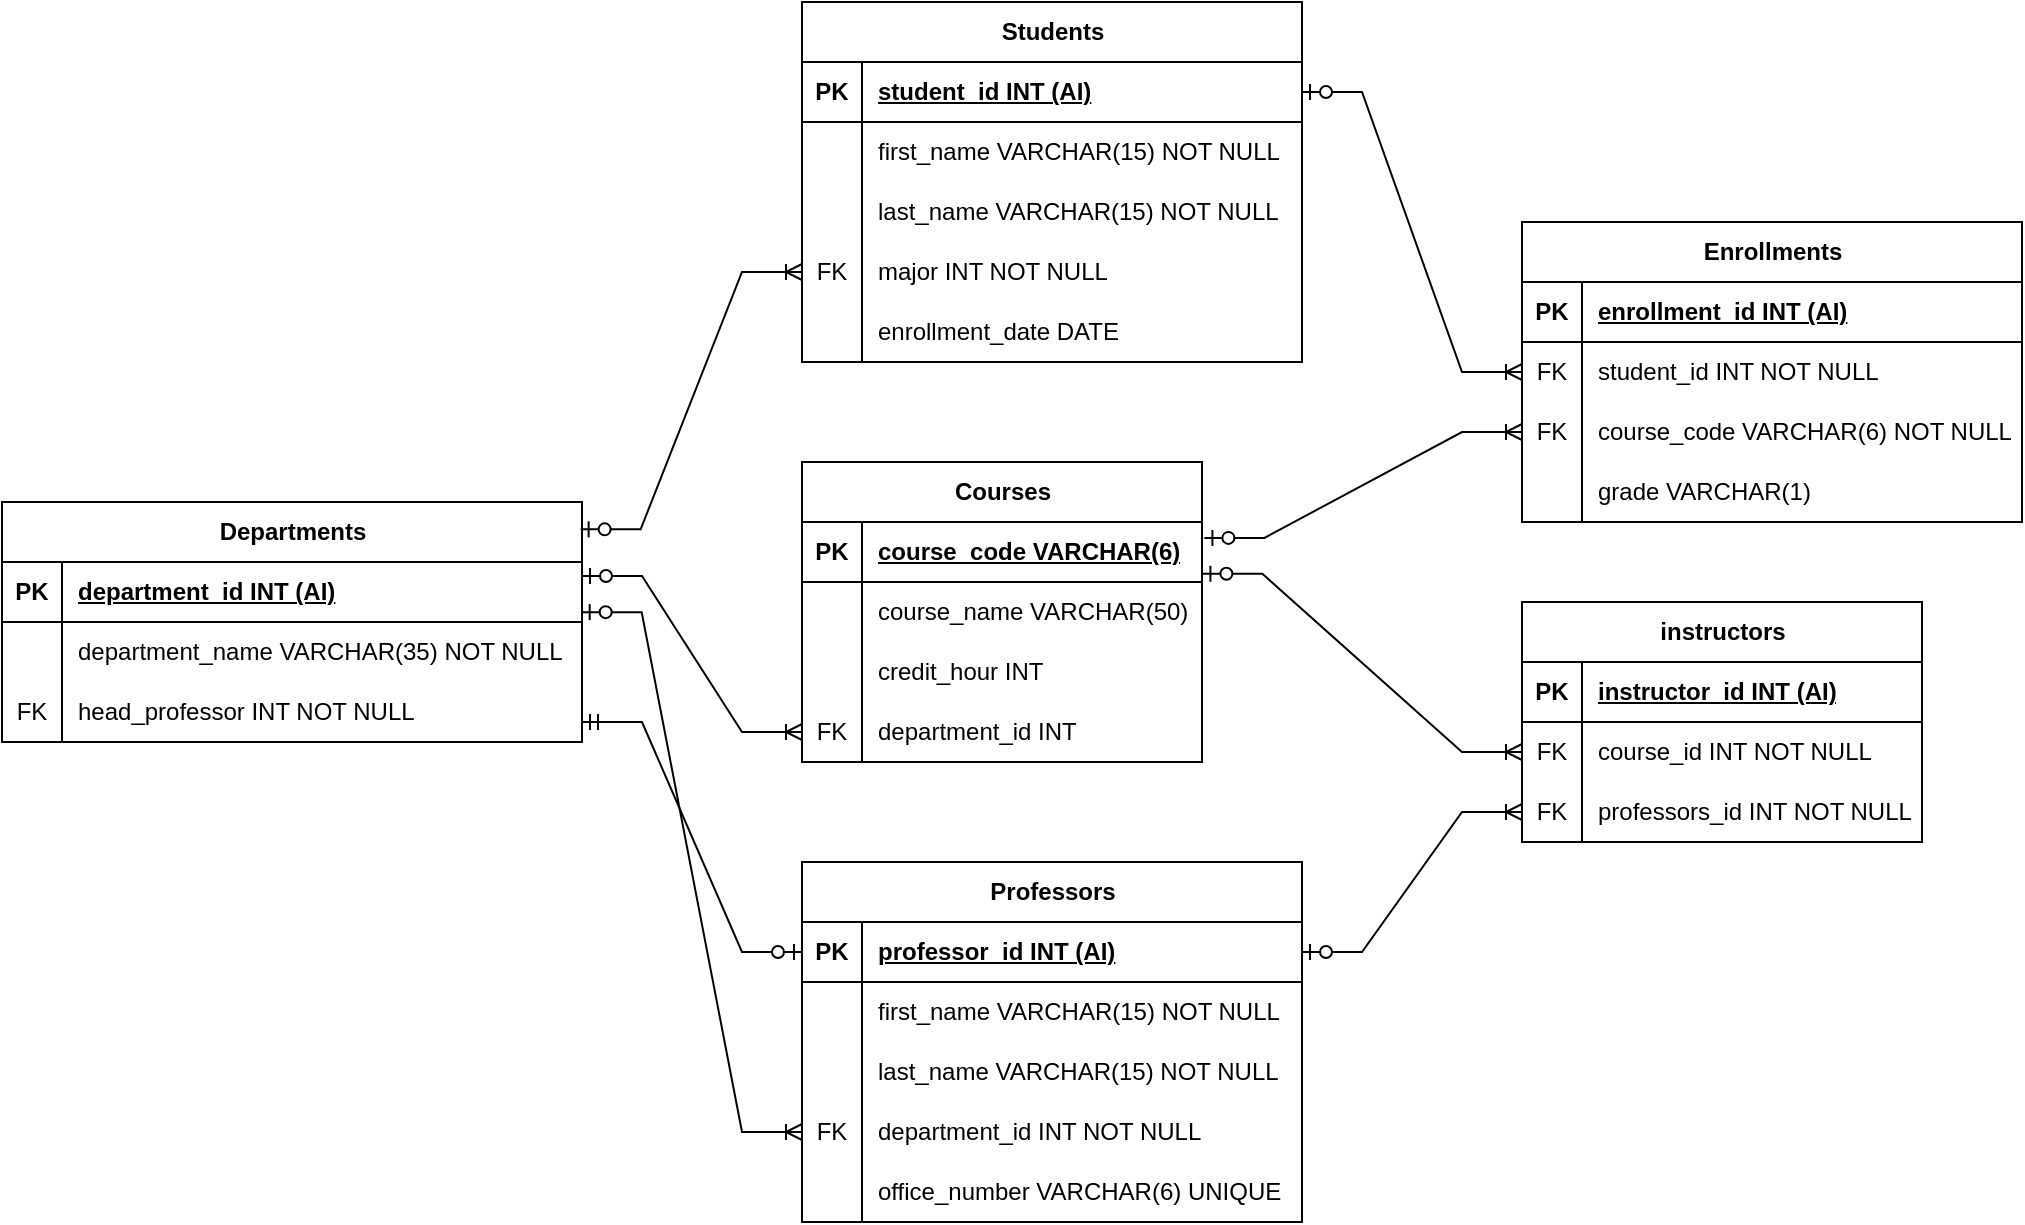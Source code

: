<mxfile version="24.8.6">
  <diagram name="Page-1" id="at6DkX2inMieZsRcQ3of">
    <mxGraphModel dx="1468" dy="1038" grid="1" gridSize="10" guides="1" tooltips="1" connect="1" arrows="1" fold="1" page="1" pageScale="1" pageWidth="1169" pageHeight="827" math="0" shadow="0">
      <root>
        <mxCell id="0" />
        <mxCell id="1" parent="0" />
        <mxCell id="QnaS3vj3eD40TWT0eoMq-1" value="Students" style="shape=table;startSize=30;container=1;collapsible=1;childLayout=tableLayout;fixedRows=1;rowLines=0;fontStyle=1;align=center;resizeLast=1;html=1;" vertex="1" parent="1">
          <mxGeometry x="440" y="60" width="250" height="180" as="geometry" />
        </mxCell>
        <mxCell id="QnaS3vj3eD40TWT0eoMq-2" value="" style="shape=tableRow;horizontal=0;startSize=0;swimlaneHead=0;swimlaneBody=0;fillColor=none;collapsible=0;dropTarget=0;points=[[0,0.5],[1,0.5]];portConstraint=eastwest;top=0;left=0;right=0;bottom=1;" vertex="1" parent="QnaS3vj3eD40TWT0eoMq-1">
          <mxGeometry y="30" width="250" height="30" as="geometry" />
        </mxCell>
        <mxCell id="QnaS3vj3eD40TWT0eoMq-3" value="PK" style="shape=partialRectangle;connectable=0;fillColor=none;top=0;left=0;bottom=0;right=0;fontStyle=1;overflow=hidden;whiteSpace=wrap;html=1;" vertex="1" parent="QnaS3vj3eD40TWT0eoMq-2">
          <mxGeometry width="30" height="30" as="geometry">
            <mxRectangle width="30" height="30" as="alternateBounds" />
          </mxGeometry>
        </mxCell>
        <mxCell id="QnaS3vj3eD40TWT0eoMq-4" value="student_id INT (AI)" style="shape=partialRectangle;connectable=0;fillColor=none;top=0;left=0;bottom=0;right=0;align=left;spacingLeft=6;fontStyle=5;overflow=hidden;whiteSpace=wrap;html=1;" vertex="1" parent="QnaS3vj3eD40TWT0eoMq-2">
          <mxGeometry x="30" width="220" height="30" as="geometry">
            <mxRectangle width="220" height="30" as="alternateBounds" />
          </mxGeometry>
        </mxCell>
        <mxCell id="QnaS3vj3eD40TWT0eoMq-5" value="" style="shape=tableRow;horizontal=0;startSize=0;swimlaneHead=0;swimlaneBody=0;fillColor=none;collapsible=0;dropTarget=0;points=[[0,0.5],[1,0.5]];portConstraint=eastwest;top=0;left=0;right=0;bottom=0;" vertex="1" parent="QnaS3vj3eD40TWT0eoMq-1">
          <mxGeometry y="60" width="250" height="30" as="geometry" />
        </mxCell>
        <mxCell id="QnaS3vj3eD40TWT0eoMq-6" value="" style="shape=partialRectangle;connectable=0;fillColor=none;top=0;left=0;bottom=0;right=0;editable=1;overflow=hidden;whiteSpace=wrap;html=1;" vertex="1" parent="QnaS3vj3eD40TWT0eoMq-5">
          <mxGeometry width="30" height="30" as="geometry">
            <mxRectangle width="30" height="30" as="alternateBounds" />
          </mxGeometry>
        </mxCell>
        <mxCell id="QnaS3vj3eD40TWT0eoMq-7" value="first_name VARCHAR(15) NOT NULL" style="shape=partialRectangle;connectable=0;fillColor=none;top=0;left=0;bottom=0;right=0;align=left;spacingLeft=6;overflow=hidden;whiteSpace=wrap;html=1;" vertex="1" parent="QnaS3vj3eD40TWT0eoMq-5">
          <mxGeometry x="30" width="220" height="30" as="geometry">
            <mxRectangle width="220" height="30" as="alternateBounds" />
          </mxGeometry>
        </mxCell>
        <mxCell id="QnaS3vj3eD40TWT0eoMq-8" value="" style="shape=tableRow;horizontal=0;startSize=0;swimlaneHead=0;swimlaneBody=0;fillColor=none;collapsible=0;dropTarget=0;points=[[0,0.5],[1,0.5]];portConstraint=eastwest;top=0;left=0;right=0;bottom=0;" vertex="1" parent="QnaS3vj3eD40TWT0eoMq-1">
          <mxGeometry y="90" width="250" height="30" as="geometry" />
        </mxCell>
        <mxCell id="QnaS3vj3eD40TWT0eoMq-9" value="" style="shape=partialRectangle;connectable=0;fillColor=none;top=0;left=0;bottom=0;right=0;editable=1;overflow=hidden;whiteSpace=wrap;html=1;" vertex="1" parent="QnaS3vj3eD40TWT0eoMq-8">
          <mxGeometry width="30" height="30" as="geometry">
            <mxRectangle width="30" height="30" as="alternateBounds" />
          </mxGeometry>
        </mxCell>
        <mxCell id="QnaS3vj3eD40TWT0eoMq-10" value="last_name VARCHAR(15) NOT NULL" style="shape=partialRectangle;connectable=0;fillColor=none;top=0;left=0;bottom=0;right=0;align=left;spacingLeft=6;overflow=hidden;whiteSpace=wrap;html=1;" vertex="1" parent="QnaS3vj3eD40TWT0eoMq-8">
          <mxGeometry x="30" width="220" height="30" as="geometry">
            <mxRectangle width="220" height="30" as="alternateBounds" />
          </mxGeometry>
        </mxCell>
        <mxCell id="QnaS3vj3eD40TWT0eoMq-11" value="" style="shape=tableRow;horizontal=0;startSize=0;swimlaneHead=0;swimlaneBody=0;fillColor=none;collapsible=0;dropTarget=0;points=[[0,0.5],[1,0.5]];portConstraint=eastwest;top=0;left=0;right=0;bottom=0;" vertex="1" parent="QnaS3vj3eD40TWT0eoMq-1">
          <mxGeometry y="120" width="250" height="30" as="geometry" />
        </mxCell>
        <mxCell id="QnaS3vj3eD40TWT0eoMq-12" value="FK" style="shape=partialRectangle;connectable=0;fillColor=none;top=0;left=0;bottom=0;right=0;editable=1;overflow=hidden;whiteSpace=wrap;html=1;" vertex="1" parent="QnaS3vj3eD40TWT0eoMq-11">
          <mxGeometry width="30" height="30" as="geometry">
            <mxRectangle width="30" height="30" as="alternateBounds" />
          </mxGeometry>
        </mxCell>
        <mxCell id="QnaS3vj3eD40TWT0eoMq-13" value="major INT NOT NULL" style="shape=partialRectangle;connectable=0;fillColor=none;top=0;left=0;bottom=0;right=0;align=left;spacingLeft=6;overflow=hidden;whiteSpace=wrap;html=1;" vertex="1" parent="QnaS3vj3eD40TWT0eoMq-11">
          <mxGeometry x="30" width="220" height="30" as="geometry">
            <mxRectangle width="220" height="30" as="alternateBounds" />
          </mxGeometry>
        </mxCell>
        <mxCell id="QnaS3vj3eD40TWT0eoMq-14" value="" style="shape=tableRow;horizontal=0;startSize=0;swimlaneHead=0;swimlaneBody=0;fillColor=none;collapsible=0;dropTarget=0;points=[[0,0.5],[1,0.5]];portConstraint=eastwest;top=0;left=0;right=0;bottom=0;" vertex="1" parent="QnaS3vj3eD40TWT0eoMq-1">
          <mxGeometry y="150" width="250" height="30" as="geometry" />
        </mxCell>
        <mxCell id="QnaS3vj3eD40TWT0eoMq-15" value="" style="shape=partialRectangle;connectable=0;fillColor=none;top=0;left=0;bottom=0;right=0;editable=1;overflow=hidden;whiteSpace=wrap;html=1;" vertex="1" parent="QnaS3vj3eD40TWT0eoMq-14">
          <mxGeometry width="30" height="30" as="geometry">
            <mxRectangle width="30" height="30" as="alternateBounds" />
          </mxGeometry>
        </mxCell>
        <mxCell id="QnaS3vj3eD40TWT0eoMq-16" value="enrollment_date DATE" style="shape=partialRectangle;connectable=0;fillColor=none;top=0;left=0;bottom=0;right=0;align=left;spacingLeft=6;overflow=hidden;whiteSpace=wrap;html=1;" vertex="1" parent="QnaS3vj3eD40TWT0eoMq-14">
          <mxGeometry x="30" width="220" height="30" as="geometry">
            <mxRectangle width="220" height="30" as="alternateBounds" />
          </mxGeometry>
        </mxCell>
        <mxCell id="QnaS3vj3eD40TWT0eoMq-17" value="Courses" style="shape=table;startSize=30;container=1;collapsible=1;childLayout=tableLayout;fixedRows=1;rowLines=0;fontStyle=1;align=center;resizeLast=1;html=1;" vertex="1" parent="1">
          <mxGeometry x="440" y="290" width="200" height="150" as="geometry" />
        </mxCell>
        <mxCell id="QnaS3vj3eD40TWT0eoMq-18" value="" style="shape=tableRow;horizontal=0;startSize=0;swimlaneHead=0;swimlaneBody=0;fillColor=none;collapsible=0;dropTarget=0;points=[[0,0.5],[1,0.5]];portConstraint=eastwest;top=0;left=0;right=0;bottom=1;" vertex="1" parent="QnaS3vj3eD40TWT0eoMq-17">
          <mxGeometry y="30" width="200" height="30" as="geometry" />
        </mxCell>
        <mxCell id="QnaS3vj3eD40TWT0eoMq-19" value="PK" style="shape=partialRectangle;connectable=0;fillColor=none;top=0;left=0;bottom=0;right=0;fontStyle=1;overflow=hidden;whiteSpace=wrap;html=1;" vertex="1" parent="QnaS3vj3eD40TWT0eoMq-18">
          <mxGeometry width="30" height="30" as="geometry">
            <mxRectangle width="30" height="30" as="alternateBounds" />
          </mxGeometry>
        </mxCell>
        <mxCell id="QnaS3vj3eD40TWT0eoMq-20" value="course_code VARCHAR(6)" style="shape=partialRectangle;connectable=0;fillColor=none;top=0;left=0;bottom=0;right=0;align=left;spacingLeft=6;fontStyle=5;overflow=hidden;whiteSpace=wrap;html=1;" vertex="1" parent="QnaS3vj3eD40TWT0eoMq-18">
          <mxGeometry x="30" width="170" height="30" as="geometry">
            <mxRectangle width="170" height="30" as="alternateBounds" />
          </mxGeometry>
        </mxCell>
        <mxCell id="QnaS3vj3eD40TWT0eoMq-21" value="" style="shape=tableRow;horizontal=0;startSize=0;swimlaneHead=0;swimlaneBody=0;fillColor=none;collapsible=0;dropTarget=0;points=[[0,0.5],[1,0.5]];portConstraint=eastwest;top=0;left=0;right=0;bottom=0;" vertex="1" parent="QnaS3vj3eD40TWT0eoMq-17">
          <mxGeometry y="60" width="200" height="30" as="geometry" />
        </mxCell>
        <mxCell id="QnaS3vj3eD40TWT0eoMq-22" value="" style="shape=partialRectangle;connectable=0;fillColor=none;top=0;left=0;bottom=0;right=0;editable=1;overflow=hidden;whiteSpace=wrap;html=1;" vertex="1" parent="QnaS3vj3eD40TWT0eoMq-21">
          <mxGeometry width="30" height="30" as="geometry">
            <mxRectangle width="30" height="30" as="alternateBounds" />
          </mxGeometry>
        </mxCell>
        <mxCell id="QnaS3vj3eD40TWT0eoMq-23" value="course_name VARCHAR(50)" style="shape=partialRectangle;connectable=0;fillColor=none;top=0;left=0;bottom=0;right=0;align=left;spacingLeft=6;overflow=hidden;whiteSpace=wrap;html=1;" vertex="1" parent="QnaS3vj3eD40TWT0eoMq-21">
          <mxGeometry x="30" width="170" height="30" as="geometry">
            <mxRectangle width="170" height="30" as="alternateBounds" />
          </mxGeometry>
        </mxCell>
        <mxCell id="QnaS3vj3eD40TWT0eoMq-24" value="" style="shape=tableRow;horizontal=0;startSize=0;swimlaneHead=0;swimlaneBody=0;fillColor=none;collapsible=0;dropTarget=0;points=[[0,0.5],[1,0.5]];portConstraint=eastwest;top=0;left=0;right=0;bottom=0;" vertex="1" parent="QnaS3vj3eD40TWT0eoMq-17">
          <mxGeometry y="90" width="200" height="30" as="geometry" />
        </mxCell>
        <mxCell id="QnaS3vj3eD40TWT0eoMq-25" value="" style="shape=partialRectangle;connectable=0;fillColor=none;top=0;left=0;bottom=0;right=0;editable=1;overflow=hidden;whiteSpace=wrap;html=1;" vertex="1" parent="QnaS3vj3eD40TWT0eoMq-24">
          <mxGeometry width="30" height="30" as="geometry">
            <mxRectangle width="30" height="30" as="alternateBounds" />
          </mxGeometry>
        </mxCell>
        <mxCell id="QnaS3vj3eD40TWT0eoMq-26" value="credit_hour INT" style="shape=partialRectangle;connectable=0;fillColor=none;top=0;left=0;bottom=0;right=0;align=left;spacingLeft=6;overflow=hidden;whiteSpace=wrap;html=1;" vertex="1" parent="QnaS3vj3eD40TWT0eoMq-24">
          <mxGeometry x="30" width="170" height="30" as="geometry">
            <mxRectangle width="170" height="30" as="alternateBounds" />
          </mxGeometry>
        </mxCell>
        <mxCell id="QnaS3vj3eD40TWT0eoMq-79" value="" style="shape=tableRow;horizontal=0;startSize=0;swimlaneHead=0;swimlaneBody=0;fillColor=none;collapsible=0;dropTarget=0;points=[[0,0.5],[1,0.5]];portConstraint=eastwest;top=0;left=0;right=0;bottom=0;" vertex="1" parent="QnaS3vj3eD40TWT0eoMq-17">
          <mxGeometry y="120" width="200" height="30" as="geometry" />
        </mxCell>
        <mxCell id="QnaS3vj3eD40TWT0eoMq-80" value="FK" style="shape=partialRectangle;connectable=0;fillColor=none;top=0;left=0;bottom=0;right=0;editable=1;overflow=hidden;whiteSpace=wrap;html=1;" vertex="1" parent="QnaS3vj3eD40TWT0eoMq-79">
          <mxGeometry width="30" height="30" as="geometry">
            <mxRectangle width="30" height="30" as="alternateBounds" />
          </mxGeometry>
        </mxCell>
        <mxCell id="QnaS3vj3eD40TWT0eoMq-81" value="department_id INT" style="shape=partialRectangle;connectable=0;fillColor=none;top=0;left=0;bottom=0;right=0;align=left;spacingLeft=6;overflow=hidden;whiteSpace=wrap;html=1;" vertex="1" parent="QnaS3vj3eD40TWT0eoMq-79">
          <mxGeometry x="30" width="170" height="30" as="geometry">
            <mxRectangle width="170" height="30" as="alternateBounds" />
          </mxGeometry>
        </mxCell>
        <mxCell id="QnaS3vj3eD40TWT0eoMq-33" value="Professors" style="shape=table;startSize=30;container=1;collapsible=1;childLayout=tableLayout;fixedRows=1;rowLines=0;fontStyle=1;align=center;resizeLast=1;html=1;" vertex="1" parent="1">
          <mxGeometry x="440" y="490" width="250" height="180" as="geometry" />
        </mxCell>
        <mxCell id="QnaS3vj3eD40TWT0eoMq-34" value="" style="shape=tableRow;horizontal=0;startSize=0;swimlaneHead=0;swimlaneBody=0;fillColor=none;collapsible=0;dropTarget=0;points=[[0,0.5],[1,0.5]];portConstraint=eastwest;top=0;left=0;right=0;bottom=1;" vertex="1" parent="QnaS3vj3eD40TWT0eoMq-33">
          <mxGeometry y="30" width="250" height="30" as="geometry" />
        </mxCell>
        <mxCell id="QnaS3vj3eD40TWT0eoMq-35" value="PK" style="shape=partialRectangle;connectable=0;fillColor=none;top=0;left=0;bottom=0;right=0;fontStyle=1;overflow=hidden;whiteSpace=wrap;html=1;" vertex="1" parent="QnaS3vj3eD40TWT0eoMq-34">
          <mxGeometry width="30" height="30" as="geometry">
            <mxRectangle width="30" height="30" as="alternateBounds" />
          </mxGeometry>
        </mxCell>
        <mxCell id="QnaS3vj3eD40TWT0eoMq-36" value="professor_id INT (AI)" style="shape=partialRectangle;connectable=0;fillColor=none;top=0;left=0;bottom=0;right=0;align=left;spacingLeft=6;fontStyle=5;overflow=hidden;whiteSpace=wrap;html=1;" vertex="1" parent="QnaS3vj3eD40TWT0eoMq-34">
          <mxGeometry x="30" width="220" height="30" as="geometry">
            <mxRectangle width="220" height="30" as="alternateBounds" />
          </mxGeometry>
        </mxCell>
        <mxCell id="QnaS3vj3eD40TWT0eoMq-37" value="" style="shape=tableRow;horizontal=0;startSize=0;swimlaneHead=0;swimlaneBody=0;fillColor=none;collapsible=0;dropTarget=0;points=[[0,0.5],[1,0.5]];portConstraint=eastwest;top=0;left=0;right=0;bottom=0;" vertex="1" parent="QnaS3vj3eD40TWT0eoMq-33">
          <mxGeometry y="60" width="250" height="30" as="geometry" />
        </mxCell>
        <mxCell id="QnaS3vj3eD40TWT0eoMq-38" value="" style="shape=partialRectangle;connectable=0;fillColor=none;top=0;left=0;bottom=0;right=0;editable=1;overflow=hidden;whiteSpace=wrap;html=1;" vertex="1" parent="QnaS3vj3eD40TWT0eoMq-37">
          <mxGeometry width="30" height="30" as="geometry">
            <mxRectangle width="30" height="30" as="alternateBounds" />
          </mxGeometry>
        </mxCell>
        <mxCell id="QnaS3vj3eD40TWT0eoMq-39" value="first_name VARCHAR(15) NOT NULL" style="shape=partialRectangle;connectable=0;fillColor=none;top=0;left=0;bottom=0;right=0;align=left;spacingLeft=6;overflow=hidden;whiteSpace=wrap;html=1;" vertex="1" parent="QnaS3vj3eD40TWT0eoMq-37">
          <mxGeometry x="30" width="220" height="30" as="geometry">
            <mxRectangle width="220" height="30" as="alternateBounds" />
          </mxGeometry>
        </mxCell>
        <mxCell id="QnaS3vj3eD40TWT0eoMq-40" value="" style="shape=tableRow;horizontal=0;startSize=0;swimlaneHead=0;swimlaneBody=0;fillColor=none;collapsible=0;dropTarget=0;points=[[0,0.5],[1,0.5]];portConstraint=eastwest;top=0;left=0;right=0;bottom=0;" vertex="1" parent="QnaS3vj3eD40TWT0eoMq-33">
          <mxGeometry y="90" width="250" height="30" as="geometry" />
        </mxCell>
        <mxCell id="QnaS3vj3eD40TWT0eoMq-41" value="" style="shape=partialRectangle;connectable=0;fillColor=none;top=0;left=0;bottom=0;right=0;editable=1;overflow=hidden;whiteSpace=wrap;html=1;" vertex="1" parent="QnaS3vj3eD40TWT0eoMq-40">
          <mxGeometry width="30" height="30" as="geometry">
            <mxRectangle width="30" height="30" as="alternateBounds" />
          </mxGeometry>
        </mxCell>
        <mxCell id="QnaS3vj3eD40TWT0eoMq-42" value="last_name VARCHAR(15) NOT NULL" style="shape=partialRectangle;connectable=0;fillColor=none;top=0;left=0;bottom=0;right=0;align=left;spacingLeft=6;overflow=hidden;whiteSpace=wrap;html=1;" vertex="1" parent="QnaS3vj3eD40TWT0eoMq-40">
          <mxGeometry x="30" width="220" height="30" as="geometry">
            <mxRectangle width="220" height="30" as="alternateBounds" />
          </mxGeometry>
        </mxCell>
        <mxCell id="QnaS3vj3eD40TWT0eoMq-43" value="" style="shape=tableRow;horizontal=0;startSize=0;swimlaneHead=0;swimlaneBody=0;fillColor=none;collapsible=0;dropTarget=0;points=[[0,0.5],[1,0.5]];portConstraint=eastwest;top=0;left=0;right=0;bottom=0;" vertex="1" parent="QnaS3vj3eD40TWT0eoMq-33">
          <mxGeometry y="120" width="250" height="30" as="geometry" />
        </mxCell>
        <mxCell id="QnaS3vj3eD40TWT0eoMq-44" value="FK" style="shape=partialRectangle;connectable=0;fillColor=none;top=0;left=0;bottom=0;right=0;editable=1;overflow=hidden;whiteSpace=wrap;html=1;" vertex="1" parent="QnaS3vj3eD40TWT0eoMq-43">
          <mxGeometry width="30" height="30" as="geometry">
            <mxRectangle width="30" height="30" as="alternateBounds" />
          </mxGeometry>
        </mxCell>
        <mxCell id="QnaS3vj3eD40TWT0eoMq-45" value="department_id INT NOT NULL" style="shape=partialRectangle;connectable=0;fillColor=none;top=0;left=0;bottom=0;right=0;align=left;spacingLeft=6;overflow=hidden;whiteSpace=wrap;html=1;" vertex="1" parent="QnaS3vj3eD40TWT0eoMq-43">
          <mxGeometry x="30" width="220" height="30" as="geometry">
            <mxRectangle width="220" height="30" as="alternateBounds" />
          </mxGeometry>
        </mxCell>
        <mxCell id="QnaS3vj3eD40TWT0eoMq-46" value="" style="shape=tableRow;horizontal=0;startSize=0;swimlaneHead=0;swimlaneBody=0;fillColor=none;collapsible=0;dropTarget=0;points=[[0,0.5],[1,0.5]];portConstraint=eastwest;top=0;left=0;right=0;bottom=0;" vertex="1" parent="QnaS3vj3eD40TWT0eoMq-33">
          <mxGeometry y="150" width="250" height="30" as="geometry" />
        </mxCell>
        <mxCell id="QnaS3vj3eD40TWT0eoMq-47" value="" style="shape=partialRectangle;connectable=0;fillColor=none;top=0;left=0;bottom=0;right=0;editable=1;overflow=hidden;whiteSpace=wrap;html=1;" vertex="1" parent="QnaS3vj3eD40TWT0eoMq-46">
          <mxGeometry width="30" height="30" as="geometry">
            <mxRectangle width="30" height="30" as="alternateBounds" />
          </mxGeometry>
        </mxCell>
        <mxCell id="QnaS3vj3eD40TWT0eoMq-48" value="office_number VARCHAR(6) UNIQUE" style="shape=partialRectangle;connectable=0;fillColor=none;top=0;left=0;bottom=0;right=0;align=left;spacingLeft=6;overflow=hidden;whiteSpace=wrap;html=1;" vertex="1" parent="QnaS3vj3eD40TWT0eoMq-46">
          <mxGeometry x="30" width="220" height="30" as="geometry">
            <mxRectangle width="220" height="30" as="alternateBounds" />
          </mxGeometry>
        </mxCell>
        <mxCell id="QnaS3vj3eD40TWT0eoMq-49" value="Enrollments" style="shape=table;startSize=30;container=1;collapsible=1;childLayout=tableLayout;fixedRows=1;rowLines=0;fontStyle=1;align=center;resizeLast=1;html=1;" vertex="1" parent="1">
          <mxGeometry x="800" y="170" width="250" height="150" as="geometry" />
        </mxCell>
        <mxCell id="QnaS3vj3eD40TWT0eoMq-50" value="" style="shape=tableRow;horizontal=0;startSize=0;swimlaneHead=0;swimlaneBody=0;fillColor=none;collapsible=0;dropTarget=0;points=[[0,0.5],[1,0.5]];portConstraint=eastwest;top=0;left=0;right=0;bottom=1;" vertex="1" parent="QnaS3vj3eD40TWT0eoMq-49">
          <mxGeometry y="30" width="250" height="30" as="geometry" />
        </mxCell>
        <mxCell id="QnaS3vj3eD40TWT0eoMq-51" value="PK" style="shape=partialRectangle;connectable=0;fillColor=none;top=0;left=0;bottom=0;right=0;fontStyle=1;overflow=hidden;whiteSpace=wrap;html=1;" vertex="1" parent="QnaS3vj3eD40TWT0eoMq-50">
          <mxGeometry width="30" height="30" as="geometry">
            <mxRectangle width="30" height="30" as="alternateBounds" />
          </mxGeometry>
        </mxCell>
        <mxCell id="QnaS3vj3eD40TWT0eoMq-52" value="enrollment_id INT (AI)" style="shape=partialRectangle;connectable=0;fillColor=none;top=0;left=0;bottom=0;right=0;align=left;spacingLeft=6;fontStyle=5;overflow=hidden;whiteSpace=wrap;html=1;" vertex="1" parent="QnaS3vj3eD40TWT0eoMq-50">
          <mxGeometry x="30" width="220" height="30" as="geometry">
            <mxRectangle width="220" height="30" as="alternateBounds" />
          </mxGeometry>
        </mxCell>
        <mxCell id="QnaS3vj3eD40TWT0eoMq-53" value="" style="shape=tableRow;horizontal=0;startSize=0;swimlaneHead=0;swimlaneBody=0;fillColor=none;collapsible=0;dropTarget=0;points=[[0,0.5],[1,0.5]];portConstraint=eastwest;top=0;left=0;right=0;bottom=0;" vertex="1" parent="QnaS3vj3eD40TWT0eoMq-49">
          <mxGeometry y="60" width="250" height="30" as="geometry" />
        </mxCell>
        <mxCell id="QnaS3vj3eD40TWT0eoMq-54" value="FK" style="shape=partialRectangle;connectable=0;fillColor=none;top=0;left=0;bottom=0;right=0;editable=1;overflow=hidden;whiteSpace=wrap;html=1;" vertex="1" parent="QnaS3vj3eD40TWT0eoMq-53">
          <mxGeometry width="30" height="30" as="geometry">
            <mxRectangle width="30" height="30" as="alternateBounds" />
          </mxGeometry>
        </mxCell>
        <mxCell id="QnaS3vj3eD40TWT0eoMq-55" value="student_id INT NOT NULL" style="shape=partialRectangle;connectable=0;fillColor=none;top=0;left=0;bottom=0;right=0;align=left;spacingLeft=6;overflow=hidden;whiteSpace=wrap;html=1;" vertex="1" parent="QnaS3vj3eD40TWT0eoMq-53">
          <mxGeometry x="30" width="220" height="30" as="geometry">
            <mxRectangle width="220" height="30" as="alternateBounds" />
          </mxGeometry>
        </mxCell>
        <mxCell id="QnaS3vj3eD40TWT0eoMq-56" value="" style="shape=tableRow;horizontal=0;startSize=0;swimlaneHead=0;swimlaneBody=0;fillColor=none;collapsible=0;dropTarget=0;points=[[0,0.5],[1,0.5]];portConstraint=eastwest;top=0;left=0;right=0;bottom=0;" vertex="1" parent="QnaS3vj3eD40TWT0eoMq-49">
          <mxGeometry y="90" width="250" height="30" as="geometry" />
        </mxCell>
        <mxCell id="QnaS3vj3eD40TWT0eoMq-57" value="FK" style="shape=partialRectangle;connectable=0;fillColor=none;top=0;left=0;bottom=0;right=0;editable=1;overflow=hidden;whiteSpace=wrap;html=1;" vertex="1" parent="QnaS3vj3eD40TWT0eoMq-56">
          <mxGeometry width="30" height="30" as="geometry">
            <mxRectangle width="30" height="30" as="alternateBounds" />
          </mxGeometry>
        </mxCell>
        <mxCell id="QnaS3vj3eD40TWT0eoMq-58" value="course_code VARCHAR(6) NOT NULL" style="shape=partialRectangle;connectable=0;fillColor=none;top=0;left=0;bottom=0;right=0;align=left;spacingLeft=6;overflow=hidden;whiteSpace=wrap;html=1;" vertex="1" parent="QnaS3vj3eD40TWT0eoMq-56">
          <mxGeometry x="30" width="220" height="30" as="geometry">
            <mxRectangle width="220" height="30" as="alternateBounds" />
          </mxGeometry>
        </mxCell>
        <mxCell id="QnaS3vj3eD40TWT0eoMq-59" value="" style="shape=tableRow;horizontal=0;startSize=0;swimlaneHead=0;swimlaneBody=0;fillColor=none;collapsible=0;dropTarget=0;points=[[0,0.5],[1,0.5]];portConstraint=eastwest;top=0;left=0;right=0;bottom=0;" vertex="1" parent="QnaS3vj3eD40TWT0eoMq-49">
          <mxGeometry y="120" width="250" height="30" as="geometry" />
        </mxCell>
        <mxCell id="QnaS3vj3eD40TWT0eoMq-60" value="" style="shape=partialRectangle;connectable=0;fillColor=none;top=0;left=0;bottom=0;right=0;editable=1;overflow=hidden;whiteSpace=wrap;html=1;" vertex="1" parent="QnaS3vj3eD40TWT0eoMq-59">
          <mxGeometry width="30" height="30" as="geometry">
            <mxRectangle width="30" height="30" as="alternateBounds" />
          </mxGeometry>
        </mxCell>
        <mxCell id="QnaS3vj3eD40TWT0eoMq-61" value="grade VARCHAR(1)" style="shape=partialRectangle;connectable=0;fillColor=none;top=0;left=0;bottom=0;right=0;align=left;spacingLeft=6;overflow=hidden;whiteSpace=wrap;html=1;" vertex="1" parent="QnaS3vj3eD40TWT0eoMq-59">
          <mxGeometry x="30" width="220" height="30" as="geometry">
            <mxRectangle width="220" height="30" as="alternateBounds" />
          </mxGeometry>
        </mxCell>
        <mxCell id="QnaS3vj3eD40TWT0eoMq-66" value="Departments" style="shape=table;startSize=30;container=1;collapsible=1;childLayout=tableLayout;fixedRows=1;rowLines=0;fontStyle=1;align=center;resizeLast=1;html=1;" vertex="1" parent="1">
          <mxGeometry x="40" y="310" width="290" height="120" as="geometry" />
        </mxCell>
        <mxCell id="QnaS3vj3eD40TWT0eoMq-67" value="" style="shape=tableRow;horizontal=0;startSize=0;swimlaneHead=0;swimlaneBody=0;fillColor=none;collapsible=0;dropTarget=0;points=[[0,0.5],[1,0.5]];portConstraint=eastwest;top=0;left=0;right=0;bottom=1;" vertex="1" parent="QnaS3vj3eD40TWT0eoMq-66">
          <mxGeometry y="30" width="290" height="30" as="geometry" />
        </mxCell>
        <mxCell id="QnaS3vj3eD40TWT0eoMq-68" value="PK" style="shape=partialRectangle;connectable=0;fillColor=none;top=0;left=0;bottom=0;right=0;fontStyle=1;overflow=hidden;whiteSpace=wrap;html=1;" vertex="1" parent="QnaS3vj3eD40TWT0eoMq-67">
          <mxGeometry width="30" height="30" as="geometry">
            <mxRectangle width="30" height="30" as="alternateBounds" />
          </mxGeometry>
        </mxCell>
        <mxCell id="QnaS3vj3eD40TWT0eoMq-69" value="department_id INT (AI)" style="shape=partialRectangle;connectable=0;fillColor=none;top=0;left=0;bottom=0;right=0;align=left;spacingLeft=6;fontStyle=5;overflow=hidden;whiteSpace=wrap;html=1;" vertex="1" parent="QnaS3vj3eD40TWT0eoMq-67">
          <mxGeometry x="30" width="260" height="30" as="geometry">
            <mxRectangle width="260" height="30" as="alternateBounds" />
          </mxGeometry>
        </mxCell>
        <mxCell id="QnaS3vj3eD40TWT0eoMq-70" value="" style="shape=tableRow;horizontal=0;startSize=0;swimlaneHead=0;swimlaneBody=0;fillColor=none;collapsible=0;dropTarget=0;points=[[0,0.5],[1,0.5]];portConstraint=eastwest;top=0;left=0;right=0;bottom=0;" vertex="1" parent="QnaS3vj3eD40TWT0eoMq-66">
          <mxGeometry y="60" width="290" height="30" as="geometry" />
        </mxCell>
        <mxCell id="QnaS3vj3eD40TWT0eoMq-71" value="" style="shape=partialRectangle;connectable=0;fillColor=none;top=0;left=0;bottom=0;right=0;editable=1;overflow=hidden;whiteSpace=wrap;html=1;" vertex="1" parent="QnaS3vj3eD40TWT0eoMq-70">
          <mxGeometry width="30" height="30" as="geometry">
            <mxRectangle width="30" height="30" as="alternateBounds" />
          </mxGeometry>
        </mxCell>
        <mxCell id="QnaS3vj3eD40TWT0eoMq-72" value="department_name VARCHAR(35) NOT NULL" style="shape=partialRectangle;connectable=0;fillColor=none;top=0;left=0;bottom=0;right=0;align=left;spacingLeft=6;overflow=hidden;whiteSpace=wrap;html=1;" vertex="1" parent="QnaS3vj3eD40TWT0eoMq-70">
          <mxGeometry x="30" width="260" height="30" as="geometry">
            <mxRectangle width="260" height="30" as="alternateBounds" />
          </mxGeometry>
        </mxCell>
        <mxCell id="QnaS3vj3eD40TWT0eoMq-73" value="" style="shape=tableRow;horizontal=0;startSize=0;swimlaneHead=0;swimlaneBody=0;fillColor=none;collapsible=0;dropTarget=0;points=[[0,0.5],[1,0.5]];portConstraint=eastwest;top=0;left=0;right=0;bottom=0;" vertex="1" parent="QnaS3vj3eD40TWT0eoMq-66">
          <mxGeometry y="90" width="290" height="30" as="geometry" />
        </mxCell>
        <mxCell id="QnaS3vj3eD40TWT0eoMq-74" value="FK" style="shape=partialRectangle;connectable=0;fillColor=none;top=0;left=0;bottom=0;right=0;editable=1;overflow=hidden;whiteSpace=wrap;html=1;" vertex="1" parent="QnaS3vj3eD40TWT0eoMq-73">
          <mxGeometry width="30" height="30" as="geometry">
            <mxRectangle width="30" height="30" as="alternateBounds" />
          </mxGeometry>
        </mxCell>
        <mxCell id="QnaS3vj3eD40TWT0eoMq-75" value="head_professor INT NOT NULL" style="shape=partialRectangle;connectable=0;fillColor=none;top=0;left=0;bottom=0;right=0;align=left;spacingLeft=6;overflow=hidden;whiteSpace=wrap;html=1;" vertex="1" parent="QnaS3vj3eD40TWT0eoMq-73">
          <mxGeometry x="30" width="260" height="30" as="geometry">
            <mxRectangle width="260" height="30" as="alternateBounds" />
          </mxGeometry>
        </mxCell>
        <mxCell id="QnaS3vj3eD40TWT0eoMq-85" value="instructors" style="shape=table;startSize=30;container=1;collapsible=1;childLayout=tableLayout;fixedRows=1;rowLines=0;fontStyle=1;align=center;resizeLast=1;html=1;" vertex="1" parent="1">
          <mxGeometry x="800" y="360" width="200" height="120" as="geometry" />
        </mxCell>
        <mxCell id="QnaS3vj3eD40TWT0eoMq-86" value="" style="shape=tableRow;horizontal=0;startSize=0;swimlaneHead=0;swimlaneBody=0;fillColor=none;collapsible=0;dropTarget=0;points=[[0,0.5],[1,0.5]];portConstraint=eastwest;top=0;left=0;right=0;bottom=1;" vertex="1" parent="QnaS3vj3eD40TWT0eoMq-85">
          <mxGeometry y="30" width="200" height="30" as="geometry" />
        </mxCell>
        <mxCell id="QnaS3vj3eD40TWT0eoMq-87" value="PK" style="shape=partialRectangle;connectable=0;fillColor=none;top=0;left=0;bottom=0;right=0;fontStyle=1;overflow=hidden;whiteSpace=wrap;html=1;" vertex="1" parent="QnaS3vj3eD40TWT0eoMq-86">
          <mxGeometry width="30" height="30" as="geometry">
            <mxRectangle width="30" height="30" as="alternateBounds" />
          </mxGeometry>
        </mxCell>
        <mxCell id="QnaS3vj3eD40TWT0eoMq-88" value="instructor_id INT (AI)" style="shape=partialRectangle;connectable=0;fillColor=none;top=0;left=0;bottom=0;right=0;align=left;spacingLeft=6;fontStyle=5;overflow=hidden;whiteSpace=wrap;html=1;" vertex="1" parent="QnaS3vj3eD40TWT0eoMq-86">
          <mxGeometry x="30" width="170" height="30" as="geometry">
            <mxRectangle width="170" height="30" as="alternateBounds" />
          </mxGeometry>
        </mxCell>
        <mxCell id="QnaS3vj3eD40TWT0eoMq-89" value="" style="shape=tableRow;horizontal=0;startSize=0;swimlaneHead=0;swimlaneBody=0;fillColor=none;collapsible=0;dropTarget=0;points=[[0,0.5],[1,0.5]];portConstraint=eastwest;top=0;left=0;right=0;bottom=0;" vertex="1" parent="QnaS3vj3eD40TWT0eoMq-85">
          <mxGeometry y="60" width="200" height="30" as="geometry" />
        </mxCell>
        <mxCell id="QnaS3vj3eD40TWT0eoMq-90" value="FK" style="shape=partialRectangle;connectable=0;fillColor=none;top=0;left=0;bottom=0;right=0;editable=1;overflow=hidden;whiteSpace=wrap;html=1;" vertex="1" parent="QnaS3vj3eD40TWT0eoMq-89">
          <mxGeometry width="30" height="30" as="geometry">
            <mxRectangle width="30" height="30" as="alternateBounds" />
          </mxGeometry>
        </mxCell>
        <mxCell id="QnaS3vj3eD40TWT0eoMq-91" value="course_id INT NOT NULL" style="shape=partialRectangle;connectable=0;fillColor=none;top=0;left=0;bottom=0;right=0;align=left;spacingLeft=6;overflow=hidden;whiteSpace=wrap;html=1;" vertex="1" parent="QnaS3vj3eD40TWT0eoMq-89">
          <mxGeometry x="30" width="170" height="30" as="geometry">
            <mxRectangle width="170" height="30" as="alternateBounds" />
          </mxGeometry>
        </mxCell>
        <mxCell id="QnaS3vj3eD40TWT0eoMq-92" value="" style="shape=tableRow;horizontal=0;startSize=0;swimlaneHead=0;swimlaneBody=0;fillColor=none;collapsible=0;dropTarget=0;points=[[0,0.5],[1,0.5]];portConstraint=eastwest;top=0;left=0;right=0;bottom=0;" vertex="1" parent="QnaS3vj3eD40TWT0eoMq-85">
          <mxGeometry y="90" width="200" height="30" as="geometry" />
        </mxCell>
        <mxCell id="QnaS3vj3eD40TWT0eoMq-93" value="FK" style="shape=partialRectangle;connectable=0;fillColor=none;top=0;left=0;bottom=0;right=0;editable=1;overflow=hidden;whiteSpace=wrap;html=1;" vertex="1" parent="QnaS3vj3eD40TWT0eoMq-92">
          <mxGeometry width="30" height="30" as="geometry">
            <mxRectangle width="30" height="30" as="alternateBounds" />
          </mxGeometry>
        </mxCell>
        <mxCell id="QnaS3vj3eD40TWT0eoMq-94" value="professors_id INT NOT NULL" style="shape=partialRectangle;connectable=0;fillColor=none;top=0;left=0;bottom=0;right=0;align=left;spacingLeft=6;overflow=hidden;whiteSpace=wrap;html=1;" vertex="1" parent="QnaS3vj3eD40TWT0eoMq-92">
          <mxGeometry x="30" width="170" height="30" as="geometry">
            <mxRectangle width="170" height="30" as="alternateBounds" />
          </mxGeometry>
        </mxCell>
        <mxCell id="QnaS3vj3eD40TWT0eoMq-114" value="" style="edgeStyle=entityRelationEdgeStyle;fontSize=12;html=1;endArrow=ERoneToMany;startArrow=ERzeroToOne;rounded=0;entryX=0;entryY=0.5;entryDx=0;entryDy=0;" edge="1" parent="1" target="QnaS3vj3eD40TWT0eoMq-79">
          <mxGeometry width="100" height="100" relative="1" as="geometry">
            <mxPoint x="330" y="347" as="sourcePoint" />
            <mxPoint x="430" y="220" as="targetPoint" />
          </mxGeometry>
        </mxCell>
        <mxCell id="QnaS3vj3eD40TWT0eoMq-116" value="" style="edgeStyle=entityRelationEdgeStyle;fontSize=12;html=1;endArrow=ERoneToMany;startArrow=ERzeroToOne;rounded=0;exitX=1.008;exitY=0.114;exitDx=0;exitDy=0;exitPerimeter=0;entryX=0;entryY=0.5;entryDx=0;entryDy=0;" edge="1" parent="1" target="QnaS3vj3eD40TWT0eoMq-11">
          <mxGeometry width="100" height="100" relative="1" as="geometry">
            <mxPoint x="329.32" y="323.68" as="sourcePoint" />
            <mxPoint x="420" y="230" as="targetPoint" />
          </mxGeometry>
        </mxCell>
        <mxCell id="QnaS3vj3eD40TWT0eoMq-117" value="" style="edgeStyle=entityRelationEdgeStyle;fontSize=12;html=1;endArrow=ERoneToMany;startArrow=ERzeroToOne;rounded=0;entryX=0;entryY=0.5;entryDx=0;entryDy=0;exitX=0.996;exitY=0.836;exitDx=0;exitDy=0;exitPerimeter=0;" edge="1" parent="1" target="QnaS3vj3eD40TWT0eoMq-43">
          <mxGeometry width="100" height="100" relative="1" as="geometry">
            <mxPoint x="329.84" y="365.08" as="sourcePoint" />
            <mxPoint x="441" y="645" as="targetPoint" />
          </mxGeometry>
        </mxCell>
        <mxCell id="QnaS3vj3eD40TWT0eoMq-118" value="" style="edgeStyle=entityRelationEdgeStyle;fontSize=12;html=1;endArrow=ERzeroToOne;startArrow=ERmandOne;rounded=0;" edge="1" parent="1" target="QnaS3vj3eD40TWT0eoMq-34">
          <mxGeometry width="100" height="100" relative="1" as="geometry">
            <mxPoint x="330" y="420" as="sourcePoint" />
            <mxPoint x="430" y="320" as="targetPoint" />
            <Array as="points">
              <mxPoint x="110" y="340" />
              <mxPoint x="350" y="366" />
            </Array>
          </mxGeometry>
        </mxCell>
        <mxCell id="QnaS3vj3eD40TWT0eoMq-119" value="" style="edgeStyle=entityRelationEdgeStyle;fontSize=12;html=1;endArrow=ERoneToMany;startArrow=ERzeroToOne;rounded=0;exitX=1;exitY=0.5;exitDx=0;exitDy=0;entryX=0;entryY=0.5;entryDx=0;entryDy=0;" edge="1" parent="1" source="QnaS3vj3eD40TWT0eoMq-2" target="QnaS3vj3eD40TWT0eoMq-53">
          <mxGeometry width="100" height="100" relative="1" as="geometry">
            <mxPoint x="640" y="450" as="sourcePoint" />
            <mxPoint x="740" y="350" as="targetPoint" />
          </mxGeometry>
        </mxCell>
        <mxCell id="QnaS3vj3eD40TWT0eoMq-120" value="" style="edgeStyle=entityRelationEdgeStyle;fontSize=12;html=1;endArrow=ERoneToMany;startArrow=ERzeroToOne;rounded=0;exitX=1.006;exitY=0.265;exitDx=0;exitDy=0;entryX=0;entryY=0.5;entryDx=0;entryDy=0;exitPerimeter=0;" edge="1" parent="1" source="QnaS3vj3eD40TWT0eoMq-18" target="QnaS3vj3eD40TWT0eoMq-56">
          <mxGeometry width="100" height="100" relative="1" as="geometry">
            <mxPoint x="710" y="110" as="sourcePoint" />
            <mxPoint x="810" y="170" as="targetPoint" />
          </mxGeometry>
        </mxCell>
        <mxCell id="QnaS3vj3eD40TWT0eoMq-121" value="" style="edgeStyle=entityRelationEdgeStyle;fontSize=12;html=1;endArrow=ERoneToMany;startArrow=ERzeroToOne;rounded=0;exitX=1.006;exitY=-0.104;exitDx=0;exitDy=0;exitPerimeter=0;entryX=0;entryY=0.5;entryDx=0;entryDy=0;" edge="1" parent="1" target="QnaS3vj3eD40TWT0eoMq-89">
          <mxGeometry width="100" height="100" relative="1" as="geometry">
            <mxPoint x="640.2" y="345.88" as="sourcePoint" />
            <mxPoint x="790" y="504" as="targetPoint" />
            <Array as="points">
              <mxPoint x="789" y="519" />
            </Array>
          </mxGeometry>
        </mxCell>
        <mxCell id="QnaS3vj3eD40TWT0eoMq-122" value="" style="edgeStyle=entityRelationEdgeStyle;fontSize=12;html=1;endArrow=ERoneToMany;startArrow=ERzeroToOne;rounded=0;exitX=1;exitY=0.5;exitDx=0;exitDy=0;entryX=0;entryY=0.5;entryDx=0;entryDy=0;" edge="1" parent="1" source="QnaS3vj3eD40TWT0eoMq-34" target="QnaS3vj3eD40TWT0eoMq-92">
          <mxGeometry width="100" height="100" relative="1" as="geometry">
            <mxPoint x="650.2" y="355.88" as="sourcePoint" />
            <mxPoint x="809" y="514" as="targetPoint" />
            <Array as="points">
              <mxPoint x="799" y="529" />
            </Array>
          </mxGeometry>
        </mxCell>
      </root>
    </mxGraphModel>
  </diagram>
</mxfile>
